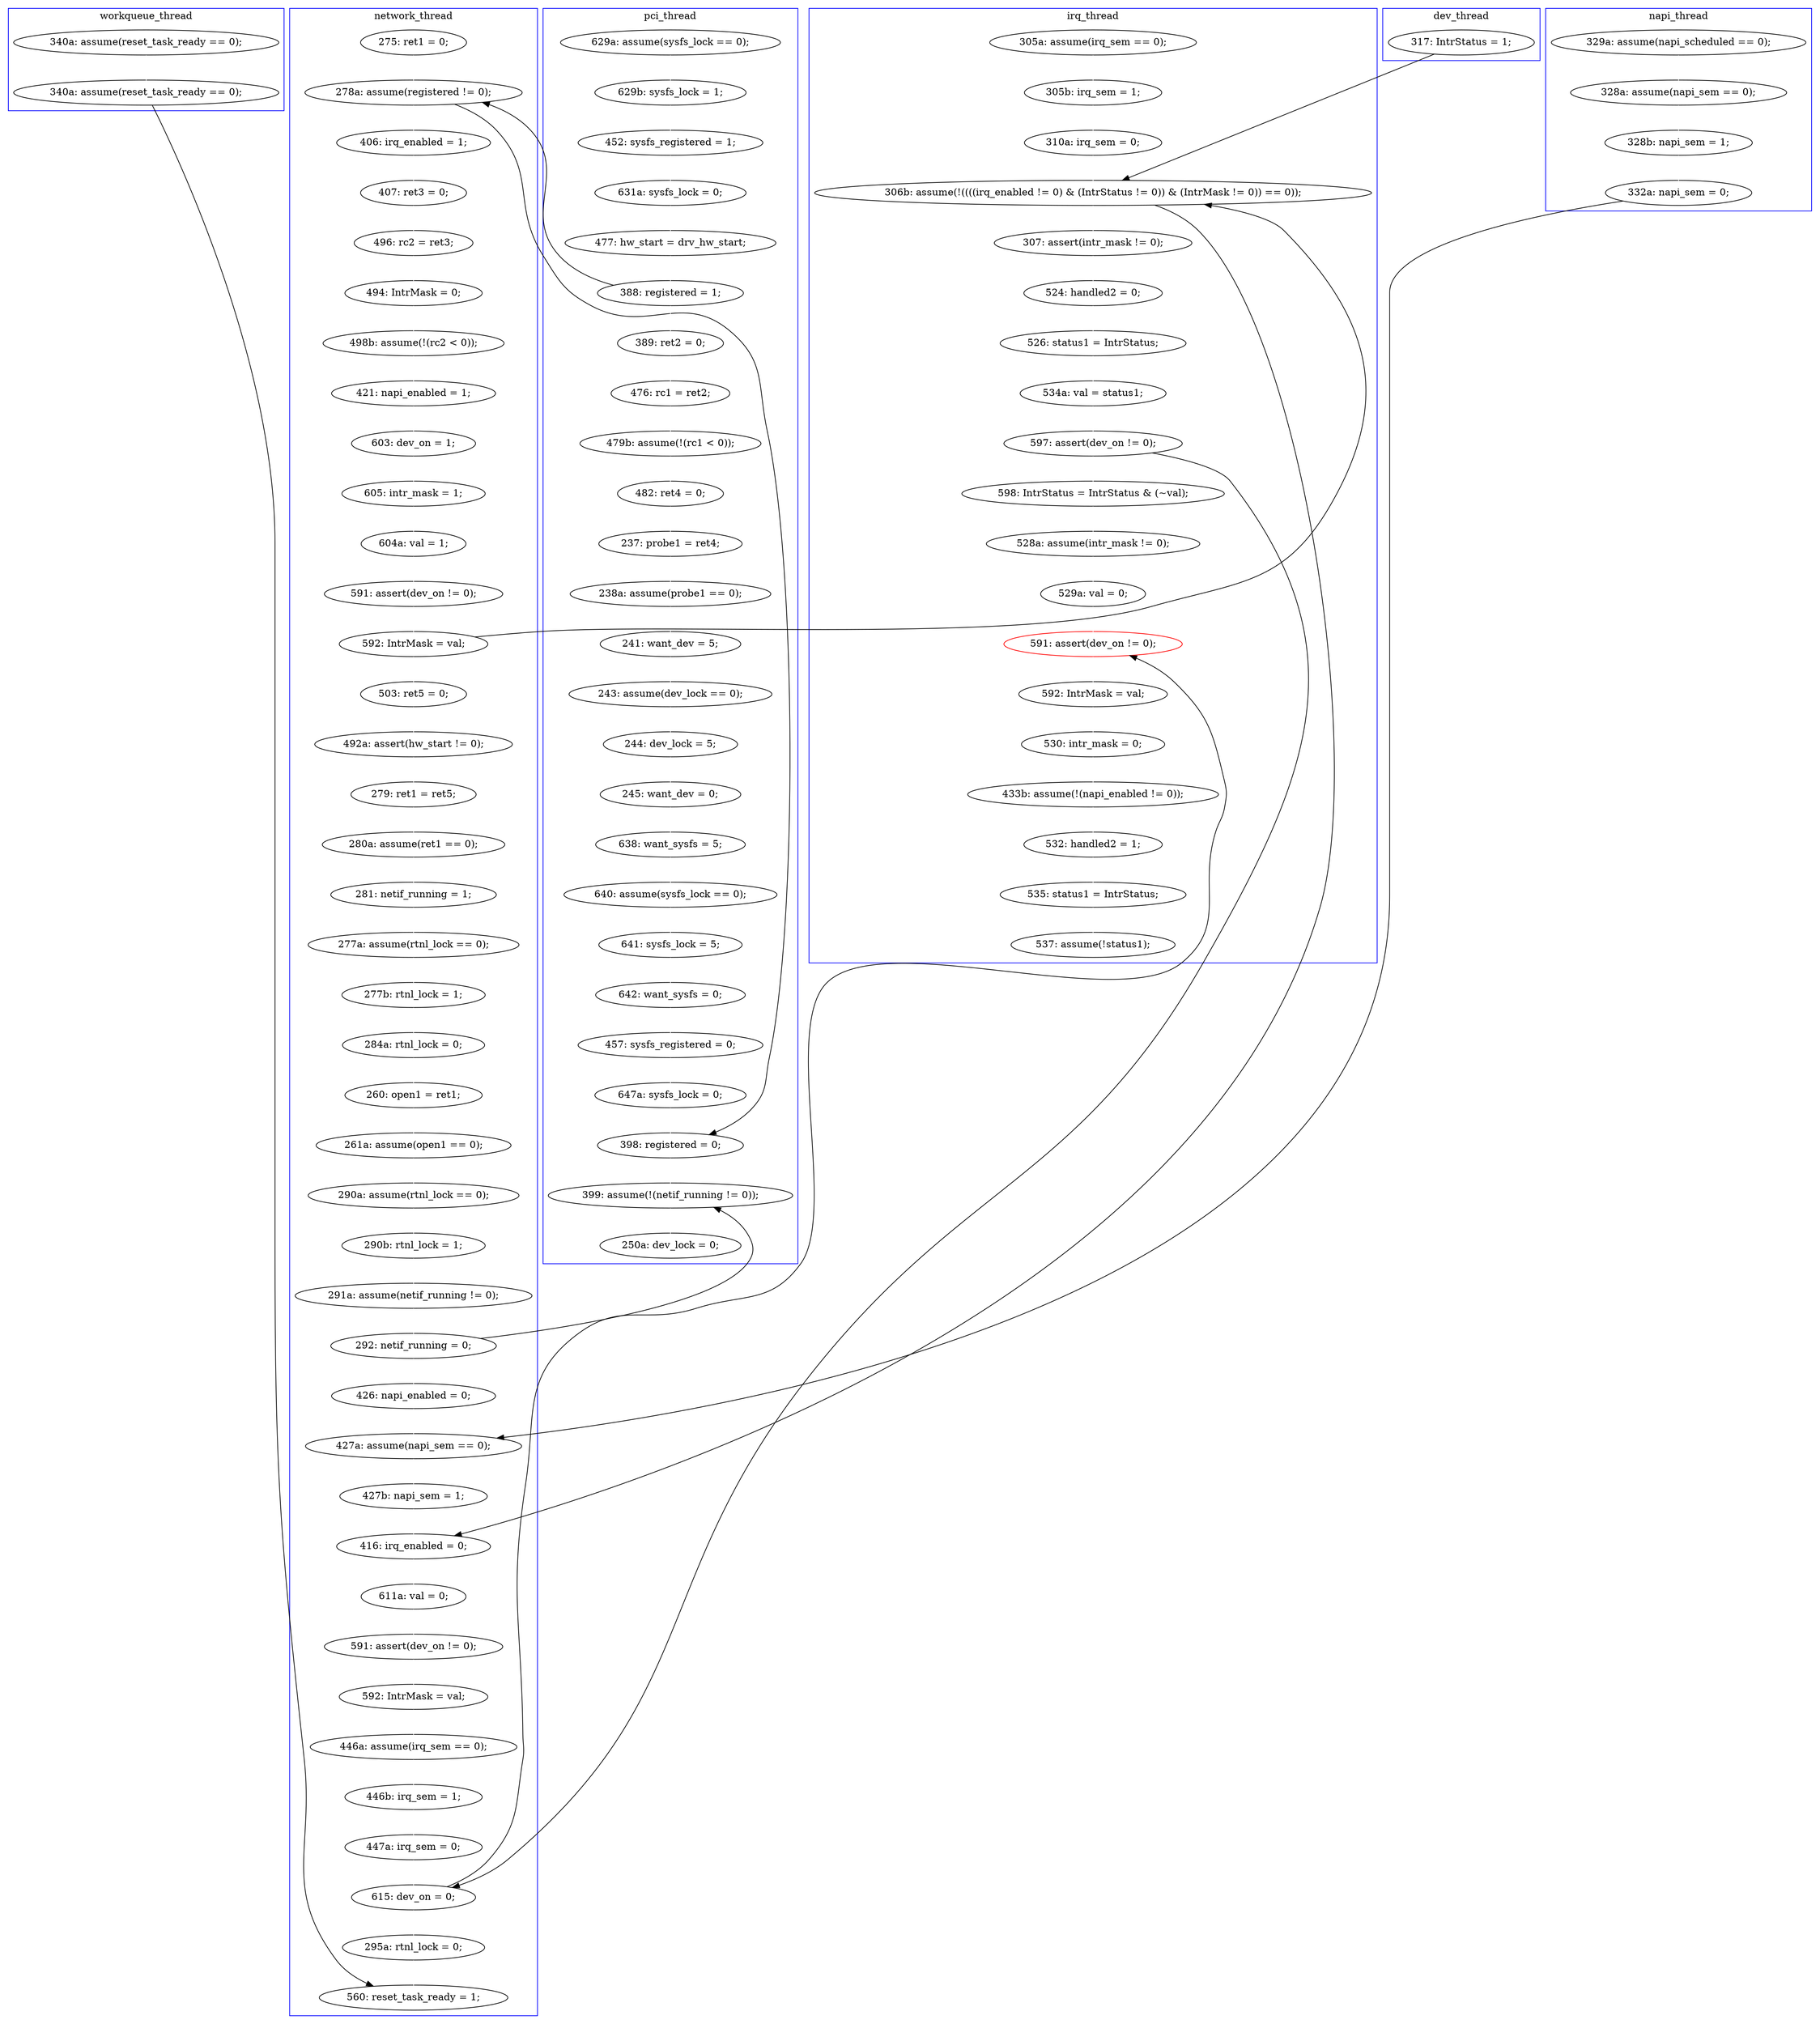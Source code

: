 digraph Counterexample {
	125 -> 126 [color = white, style = solid]
	167 -> 242 [color = black, style = solid, constraint = false]
	99 -> 100 [color = white, style = solid]
	211 -> 213 [color = white, style = solid]
	32 -> 42 [color = white, style = solid]
	63 -> 130 [color = black, style = solid, constraint = false]
	131 -> 141 [color = white, style = solid]
	147 -> 148 [color = white, style = solid]
	187 -> 232 [color = black, style = solid, constraint = false]
	68 -> 85 [color = white, style = solid]
	203 -> 213 [color = black, style = solid, constraint = false]
	205 -> 238 [color = white, style = solid]
	141 -> 184 [color = white, style = solid]
	121 -> 130 [color = white, style = solid]
	213 -> 214 [color = white, style = solid]
	186 -> 191 [color = white, style = solid]
	174 -> 178 [color = white, style = solid]
	154 -> 155 [color = white, style = solid]
	78 -> 79 [color = white, style = solid]
	116 -> 123 [color = white, style = solid]
	218 -> 222 [color = white, style = solid]
	133 -> 134 [color = white, style = solid]
	112 -> 113 [color = white, style = solid]
	184 -> 186 [color = white, style = solid]
	134 -> 135 [color = white, style = solid]
	120 -> 121 [color = white, style = solid]
	172 -> 173 [color = white, style = solid]
	151 -> 152 [color = white, style = solid]
	146 -> 147 [color = white, style = solid]
	207 -> 232 [color = white, style = solid]
	222 -> 224 [color = white, style = solid]
	80 -> 81 [color = white, style = solid]
	130 -> 178 [color = black, style = solid, constraint = false]
	123 -> 146 [color = white, style = solid]
	162 -> 205 [color = white, style = solid]
	113 -> 114 [color = white, style = solid]
	107 -> 112 [color = white, style = solid]
	214 -> 218 [color = white, style = solid]
	173 -> 174 [color = white, style = solid]
	57 -> 85 [color = black, style = solid, constraint = false]
	79 -> 80 [color = white, style = solid]
	238 -> 242 [color = white, style = solid]
	73 -> 74 [color = white, style = solid]
	85 -> 98 [color = white, style = solid]
	148 -> 151 [color = white, style = solid]
	152 -> 153 [color = white, style = solid]
	98 -> 99 [color = white, style = solid]
	82 -> 109 [color = white, style = solid]
	130 -> 131 [color = white, style = solid]
	81 -> 82 [color = white, style = solid]
	109 -> 124 [color = white, style = solid]
	153 -> 154 [color = white, style = solid]
	166 -> 167 [color = white, style = solid]
	164 -> 166 [color = white, style = solid]
	85 -> 238 [color = black, style = solid, constraint = false]
	159 -> 163 [color = white, style = solid]
	52 -> 57 [color = white, style = solid]
	191 -> 192 [color = white, style = solid]
	114 -> 116 [color = white, style = solid]
	225 -> 229 [color = white, style = solid]
	199 -> 200 [color = white, style = solid]
	31 -> 32 [color = white, style = solid]
	190 -> 198 [color = white, style = solid]
	242 -> 255 [color = white, style = solid]
	203 -> 207 [color = white, style = solid]
	192 -> 210 [color = white, style = solid]
	178 -> 182 [color = white, style = solid]
	135 -> 173 [color = black, style = solid, constraint = false]
	189 -> 190 [color = white, style = solid]
	70 -> 73 [color = white, style = solid]
	104 -> 107 [color = white, style = solid]
	48 -> 52 [color = white, style = solid]
	39 -> 187 [color = white, style = solid]
	191 -> 203 [color = black, style = solid, constraint = false]
	57 -> 58 [color = white, style = solid]
	123 -> 130 [color = black, style = solid, constraint = false]
	74 -> 75 [color = white, style = solid]
	75 -> 78 [color = white, style = solid]
	167 -> 172 [color = white, style = solid]
	102 -> 104 [color = white, style = solid]
	224 -> 225 [color = white, style = solid]
	58 -> 70 [color = white, style = solid]
	119 -> 120 [color = white, style = solid]
	100 -> 102 [color = white, style = solid]
	124 -> 125 [color = white, style = solid]
	198 -> 199 [color = white, style = solid]
	182 -> 189 [color = white, style = solid]
	126 -> 162 [color = white, style = solid]
	200 -> 203 [color = white, style = solid]
	42 -> 48 [color = white, style = solid]
	210 -> 211 [color = white, style = solid]
	155 -> 156 [color = white, style = solid]
	94 -> 133 [color = white, style = solid]
	156 -> 159 [color = white, style = solid]
	163 -> 164 [color = white, style = solid]
	subgraph cluster4 {
		label = napi_thread
		color = blue
		134  [label = "328b: napi_sem = 1;"]
		135  [label = "332a: napi_sem = 0;"]
		94  [label = "329a: assume(napi_scheduled == 0);"]
		133  [label = "328a: assume(napi_sem == 0);"]
	}
	subgraph cluster5 {
		label = workqueue_thread
		color = blue
		39  [label = "340a: assume(reset_task_ready == 0);"]
		187  [label = "340a: assume(reset_task_ready == 0);"]
	}
	subgraph cluster7 {
		label = dev_thread
		color = blue
		63  [label = "317: IntrStatus = 1;"]
	}
	subgraph cluster1 {
		label = pci_thread
		color = blue
		126  [label = "642: want_sysfs = 0;"]
		80  [label = "243: assume(dev_lock == 0);"]
		31  [label = "629a: assume(sysfs_lock == 0);"]
		48  [label = "631a: sysfs_lock = 0;"]
		75  [label = "237: probe1 = ret4;"]
		109  [label = "638: want_sysfs = 5;"]
		73  [label = "479b: assume(!(rc1 < 0));"]
		205  [label = "647a: sysfs_lock = 0;"]
		162  [label = "457: sysfs_registered = 0;"]
		82  [label = "245: want_dev = 0;"]
		78  [label = "238a: assume(probe1 == 0);"]
		58  [label = "389: ret2 = 0;"]
		125  [label = "641: sysfs_lock = 5;"]
		255  [label = "250a: dev_lock = 0;"]
		32  [label = "629b: sysfs_lock = 1;"]
		52  [label = "477: hw_start = drv_hw_start;"]
		70  [label = "476: rc1 = ret2;"]
		57  [label = "388: registered = 1;"]
		74  [label = "482: ret4 = 0;"]
		81  [label = "244: dev_lock = 5;"]
		124  [label = "640: assume(sysfs_lock == 0);"]
		42  [label = "452: sysfs_registered = 1;"]
		79  [label = "241: want_dev = 5;"]
		242  [label = "399: assume(!(netif_running != 0));"]
		238  [label = "398: registered = 0;"]
	}
	subgraph cluster2 {
		label = network_thread
		color = blue
		116  [label = "591: assert(dev_on != 0);"]
		199  [label = "446b: irq_sem = 1;"]
		107  [label = "421: napi_enabled = 1;"]
		100  [label = "496: rc2 = ret3;"]
		182  [label = "611a: val = 0;"]
		147  [label = "492a: assert(hw_start != 0);"]
		114  [label = "604a: val = 1;"]
		123  [label = "592: IntrMask = val;"]
		159  [label = "261a: assume(open1 == 0);"]
		104  [label = "498b: assume(!(rc2 < 0));"]
		198  [label = "446a: assume(irq_sem == 0);"]
		189  [label = "591: assert(dev_on != 0);"]
		151  [label = "280a: assume(ret1 == 0);"]
		178  [label = "416: irq_enabled = 0;"]
		232  [label = "560: reset_task_ready = 1;"]
		146  [label = "503: ret5 = 0;"]
		163  [label = "290a: assume(rtnl_lock == 0);"]
		112  [label = "603: dev_on = 1;"]
		173  [label = "427a: assume(napi_sem == 0);"]
		113  [label = "605: intr_mask = 1;"]
		99  [label = "407: ret3 = 0;"]
		85  [label = "278a: assume(registered != 0);"]
		152  [label = "281: netif_running = 1;"]
		167  [label = "292: netif_running = 0;"]
		190  [label = "592: IntrMask = val;"]
		203  [label = "615: dev_on = 0;"]
		156  [label = "260: open1 = ret1;"]
		172  [label = "426: napi_enabled = 0;"]
		200  [label = "447a: irq_sem = 0;"]
		102  [label = "494: IntrMask = 0;"]
		154  [label = "277b: rtnl_lock = 1;"]
		174  [label = "427b: napi_sem = 1;"]
		68  [label = "275: ret1 = 0;"]
		153  [label = "277a: assume(rtnl_lock == 0);"]
		207  [label = "295a: rtnl_lock = 0;"]
		98  [label = "406: irq_enabled = 1;"]
		155  [label = "284a: rtnl_lock = 0;"]
		166  [label = "291a: assume(netif_running != 0);"]
		164  [label = "290b: rtnl_lock = 1;"]
		148  [label = "279: ret1 = ret5;"]
	}
	subgraph cluster3 {
		label = irq_thread
		color = blue
		120  [label = "305b: irq_sem = 1;"]
		192  [label = "598: IntrStatus = IntrStatus & (~val);"]
		222  [label = "433b: assume(!(napi_enabled != 0));"]
		184  [label = "526: status1 = IntrStatus;"]
		214  [label = "592: IntrMask = val;"]
		210  [label = "528a: assume(intr_mask != 0);"]
		213  [label = "591: assert(dev_on != 0);", color = red]
		218  [label = "530: intr_mask = 0;"]
		131  [label = "307: assert(intr_mask != 0);"]
		211  [label = "529a: val = 0;"]
		119  [label = "305a: assume(irq_sem == 0);"]
		229  [label = "537: assume(!status1);"]
		130  [label = "306b: assume(!((((irq_enabled != 0) & (IntrStatus != 0)) & (IntrMask != 0)) == 0));"]
		141  [label = "524: handled2 = 0;"]
		191  [label = "597: assert(dev_on != 0);"]
		225  [label = "535: status1 = IntrStatus;"]
		224  [label = "532: handled2 = 1;"]
		121  [label = "310a: irq_sem = 0;"]
		186  [label = "534a: val = status1;"]
	}
}